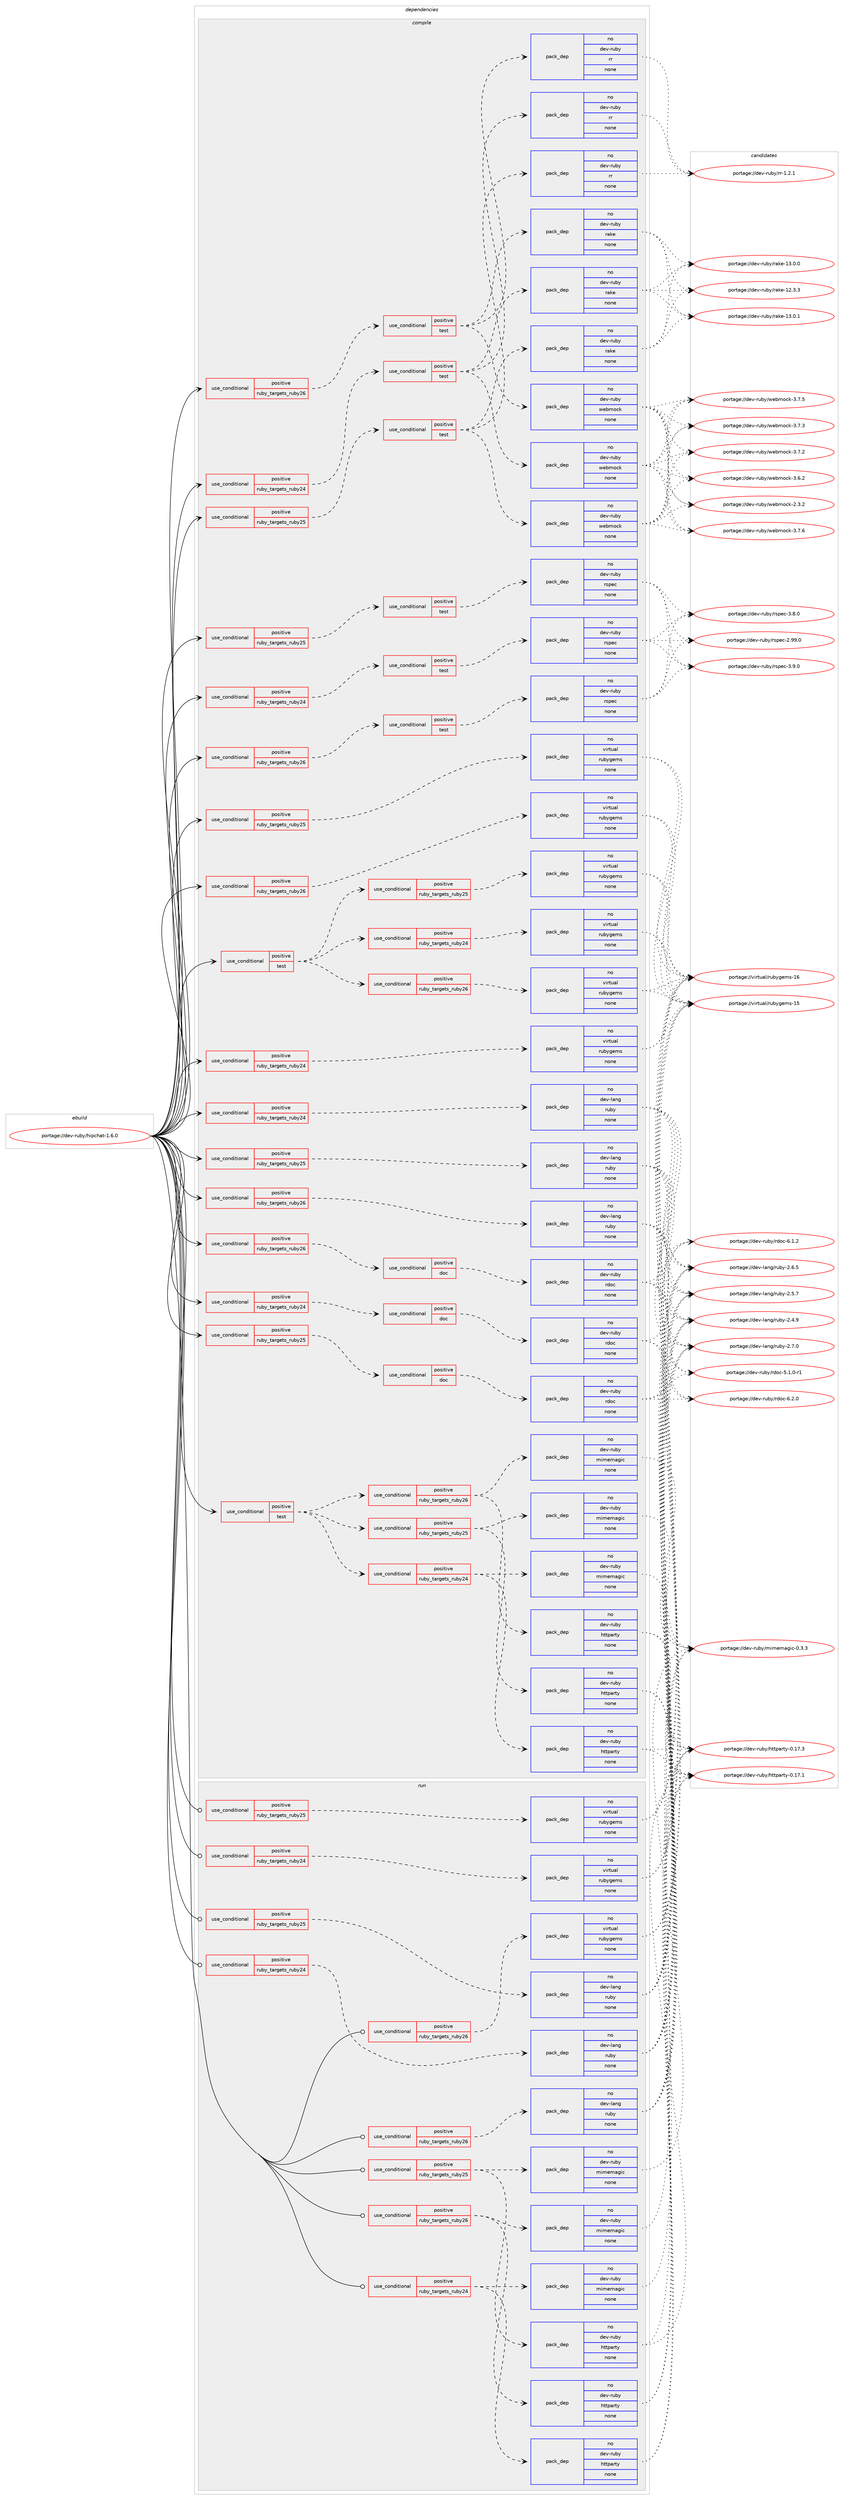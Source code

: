 digraph prolog {

# *************
# Graph options
# *************

newrank=true;
concentrate=true;
compound=true;
graph [rankdir=LR,fontname=Helvetica,fontsize=10,ranksep=1.5];#, ranksep=2.5, nodesep=0.2];
edge  [arrowhead=vee];
node  [fontname=Helvetica,fontsize=10];

# **********
# The ebuild
# **********

subgraph cluster_leftcol {
color=gray;
rank=same;
label=<<i>ebuild</i>>;
id [label="portage://dev-ruby/hipchat-1.6.0", color=red, width=4, href="../dev-ruby/hipchat-1.6.0.svg"];
}

# ****************
# The dependencies
# ****************

subgraph cluster_midcol {
color=gray;
label=<<i>dependencies</i>>;
subgraph cluster_compile {
fillcolor="#eeeeee";
style=filled;
label=<<i>compile</i>>;
subgraph cond85677 {
dependency352869 [label=<<TABLE BORDER="0" CELLBORDER="1" CELLSPACING="0" CELLPADDING="4"><TR><TD ROWSPAN="3" CELLPADDING="10">use_conditional</TD></TR><TR><TD>positive</TD></TR><TR><TD>ruby_targets_ruby24</TD></TR></TABLE>>, shape=none, color=red];
subgraph cond85678 {
dependency352870 [label=<<TABLE BORDER="0" CELLBORDER="1" CELLSPACING="0" CELLPADDING="4"><TR><TD ROWSPAN="3" CELLPADDING="10">use_conditional</TD></TR><TR><TD>positive</TD></TR><TR><TD>doc</TD></TR></TABLE>>, shape=none, color=red];
subgraph pack262379 {
dependency352871 [label=<<TABLE BORDER="0" CELLBORDER="1" CELLSPACING="0" CELLPADDING="4" WIDTH="220"><TR><TD ROWSPAN="6" CELLPADDING="30">pack_dep</TD></TR><TR><TD WIDTH="110">no</TD></TR><TR><TD>dev-ruby</TD></TR><TR><TD>rdoc</TD></TR><TR><TD>none</TD></TR><TR><TD></TD></TR></TABLE>>, shape=none, color=blue];
}
dependency352870:e -> dependency352871:w [weight=20,style="dashed",arrowhead="vee"];
}
dependency352869:e -> dependency352870:w [weight=20,style="dashed",arrowhead="vee"];
}
id:e -> dependency352869:w [weight=20,style="solid",arrowhead="vee"];
subgraph cond85679 {
dependency352872 [label=<<TABLE BORDER="0" CELLBORDER="1" CELLSPACING="0" CELLPADDING="4"><TR><TD ROWSPAN="3" CELLPADDING="10">use_conditional</TD></TR><TR><TD>positive</TD></TR><TR><TD>ruby_targets_ruby24</TD></TR></TABLE>>, shape=none, color=red];
subgraph cond85680 {
dependency352873 [label=<<TABLE BORDER="0" CELLBORDER="1" CELLSPACING="0" CELLPADDING="4"><TR><TD ROWSPAN="3" CELLPADDING="10">use_conditional</TD></TR><TR><TD>positive</TD></TR><TR><TD>test</TD></TR></TABLE>>, shape=none, color=red];
subgraph pack262380 {
dependency352874 [label=<<TABLE BORDER="0" CELLBORDER="1" CELLSPACING="0" CELLPADDING="4" WIDTH="220"><TR><TD ROWSPAN="6" CELLPADDING="30">pack_dep</TD></TR><TR><TD WIDTH="110">no</TD></TR><TR><TD>dev-ruby</TD></TR><TR><TD>rr</TD></TR><TR><TD>none</TD></TR><TR><TD></TD></TR></TABLE>>, shape=none, color=blue];
}
dependency352873:e -> dependency352874:w [weight=20,style="dashed",arrowhead="vee"];
subgraph pack262381 {
dependency352875 [label=<<TABLE BORDER="0" CELLBORDER="1" CELLSPACING="0" CELLPADDING="4" WIDTH="220"><TR><TD ROWSPAN="6" CELLPADDING="30">pack_dep</TD></TR><TR><TD WIDTH="110">no</TD></TR><TR><TD>dev-ruby</TD></TR><TR><TD>rake</TD></TR><TR><TD>none</TD></TR><TR><TD></TD></TR></TABLE>>, shape=none, color=blue];
}
dependency352873:e -> dependency352875:w [weight=20,style="dashed",arrowhead="vee"];
subgraph pack262382 {
dependency352876 [label=<<TABLE BORDER="0" CELLBORDER="1" CELLSPACING="0" CELLPADDING="4" WIDTH="220"><TR><TD ROWSPAN="6" CELLPADDING="30">pack_dep</TD></TR><TR><TD WIDTH="110">no</TD></TR><TR><TD>dev-ruby</TD></TR><TR><TD>webmock</TD></TR><TR><TD>none</TD></TR><TR><TD></TD></TR></TABLE>>, shape=none, color=blue];
}
dependency352873:e -> dependency352876:w [weight=20,style="dashed",arrowhead="vee"];
}
dependency352872:e -> dependency352873:w [weight=20,style="dashed",arrowhead="vee"];
}
id:e -> dependency352872:w [weight=20,style="solid",arrowhead="vee"];
subgraph cond85681 {
dependency352877 [label=<<TABLE BORDER="0" CELLBORDER="1" CELLSPACING="0" CELLPADDING="4"><TR><TD ROWSPAN="3" CELLPADDING="10">use_conditional</TD></TR><TR><TD>positive</TD></TR><TR><TD>ruby_targets_ruby24</TD></TR></TABLE>>, shape=none, color=red];
subgraph cond85682 {
dependency352878 [label=<<TABLE BORDER="0" CELLBORDER="1" CELLSPACING="0" CELLPADDING="4"><TR><TD ROWSPAN="3" CELLPADDING="10">use_conditional</TD></TR><TR><TD>positive</TD></TR><TR><TD>test</TD></TR></TABLE>>, shape=none, color=red];
subgraph pack262383 {
dependency352879 [label=<<TABLE BORDER="0" CELLBORDER="1" CELLSPACING="0" CELLPADDING="4" WIDTH="220"><TR><TD ROWSPAN="6" CELLPADDING="30">pack_dep</TD></TR><TR><TD WIDTH="110">no</TD></TR><TR><TD>dev-ruby</TD></TR><TR><TD>rspec</TD></TR><TR><TD>none</TD></TR><TR><TD></TD></TR></TABLE>>, shape=none, color=blue];
}
dependency352878:e -> dependency352879:w [weight=20,style="dashed",arrowhead="vee"];
}
dependency352877:e -> dependency352878:w [weight=20,style="dashed",arrowhead="vee"];
}
id:e -> dependency352877:w [weight=20,style="solid",arrowhead="vee"];
subgraph cond85683 {
dependency352880 [label=<<TABLE BORDER="0" CELLBORDER="1" CELLSPACING="0" CELLPADDING="4"><TR><TD ROWSPAN="3" CELLPADDING="10">use_conditional</TD></TR><TR><TD>positive</TD></TR><TR><TD>ruby_targets_ruby24</TD></TR></TABLE>>, shape=none, color=red];
subgraph pack262384 {
dependency352881 [label=<<TABLE BORDER="0" CELLBORDER="1" CELLSPACING="0" CELLPADDING="4" WIDTH="220"><TR><TD ROWSPAN="6" CELLPADDING="30">pack_dep</TD></TR><TR><TD WIDTH="110">no</TD></TR><TR><TD>dev-lang</TD></TR><TR><TD>ruby</TD></TR><TR><TD>none</TD></TR><TR><TD></TD></TR></TABLE>>, shape=none, color=blue];
}
dependency352880:e -> dependency352881:w [weight=20,style="dashed",arrowhead="vee"];
}
id:e -> dependency352880:w [weight=20,style="solid",arrowhead="vee"];
subgraph cond85684 {
dependency352882 [label=<<TABLE BORDER="0" CELLBORDER="1" CELLSPACING="0" CELLPADDING="4"><TR><TD ROWSPAN="3" CELLPADDING="10">use_conditional</TD></TR><TR><TD>positive</TD></TR><TR><TD>ruby_targets_ruby24</TD></TR></TABLE>>, shape=none, color=red];
subgraph pack262385 {
dependency352883 [label=<<TABLE BORDER="0" CELLBORDER="1" CELLSPACING="0" CELLPADDING="4" WIDTH="220"><TR><TD ROWSPAN="6" CELLPADDING="30">pack_dep</TD></TR><TR><TD WIDTH="110">no</TD></TR><TR><TD>virtual</TD></TR><TR><TD>rubygems</TD></TR><TR><TD>none</TD></TR><TR><TD></TD></TR></TABLE>>, shape=none, color=blue];
}
dependency352882:e -> dependency352883:w [weight=20,style="dashed",arrowhead="vee"];
}
id:e -> dependency352882:w [weight=20,style="solid",arrowhead="vee"];
subgraph cond85685 {
dependency352884 [label=<<TABLE BORDER="0" CELLBORDER="1" CELLSPACING="0" CELLPADDING="4"><TR><TD ROWSPAN="3" CELLPADDING="10">use_conditional</TD></TR><TR><TD>positive</TD></TR><TR><TD>ruby_targets_ruby25</TD></TR></TABLE>>, shape=none, color=red];
subgraph cond85686 {
dependency352885 [label=<<TABLE BORDER="0" CELLBORDER="1" CELLSPACING="0" CELLPADDING="4"><TR><TD ROWSPAN="3" CELLPADDING="10">use_conditional</TD></TR><TR><TD>positive</TD></TR><TR><TD>doc</TD></TR></TABLE>>, shape=none, color=red];
subgraph pack262386 {
dependency352886 [label=<<TABLE BORDER="0" CELLBORDER="1" CELLSPACING="0" CELLPADDING="4" WIDTH="220"><TR><TD ROWSPAN="6" CELLPADDING="30">pack_dep</TD></TR><TR><TD WIDTH="110">no</TD></TR><TR><TD>dev-ruby</TD></TR><TR><TD>rdoc</TD></TR><TR><TD>none</TD></TR><TR><TD></TD></TR></TABLE>>, shape=none, color=blue];
}
dependency352885:e -> dependency352886:w [weight=20,style="dashed",arrowhead="vee"];
}
dependency352884:e -> dependency352885:w [weight=20,style="dashed",arrowhead="vee"];
}
id:e -> dependency352884:w [weight=20,style="solid",arrowhead="vee"];
subgraph cond85687 {
dependency352887 [label=<<TABLE BORDER="0" CELLBORDER="1" CELLSPACING="0" CELLPADDING="4"><TR><TD ROWSPAN="3" CELLPADDING="10">use_conditional</TD></TR><TR><TD>positive</TD></TR><TR><TD>ruby_targets_ruby25</TD></TR></TABLE>>, shape=none, color=red];
subgraph cond85688 {
dependency352888 [label=<<TABLE BORDER="0" CELLBORDER="1" CELLSPACING="0" CELLPADDING="4"><TR><TD ROWSPAN="3" CELLPADDING="10">use_conditional</TD></TR><TR><TD>positive</TD></TR><TR><TD>test</TD></TR></TABLE>>, shape=none, color=red];
subgraph pack262387 {
dependency352889 [label=<<TABLE BORDER="0" CELLBORDER="1" CELLSPACING="0" CELLPADDING="4" WIDTH="220"><TR><TD ROWSPAN="6" CELLPADDING="30">pack_dep</TD></TR><TR><TD WIDTH="110">no</TD></TR><TR><TD>dev-ruby</TD></TR><TR><TD>rr</TD></TR><TR><TD>none</TD></TR><TR><TD></TD></TR></TABLE>>, shape=none, color=blue];
}
dependency352888:e -> dependency352889:w [weight=20,style="dashed",arrowhead="vee"];
subgraph pack262388 {
dependency352890 [label=<<TABLE BORDER="0" CELLBORDER="1" CELLSPACING="0" CELLPADDING="4" WIDTH="220"><TR><TD ROWSPAN="6" CELLPADDING="30">pack_dep</TD></TR><TR><TD WIDTH="110">no</TD></TR><TR><TD>dev-ruby</TD></TR><TR><TD>rake</TD></TR><TR><TD>none</TD></TR><TR><TD></TD></TR></TABLE>>, shape=none, color=blue];
}
dependency352888:e -> dependency352890:w [weight=20,style="dashed",arrowhead="vee"];
subgraph pack262389 {
dependency352891 [label=<<TABLE BORDER="0" CELLBORDER="1" CELLSPACING="0" CELLPADDING="4" WIDTH="220"><TR><TD ROWSPAN="6" CELLPADDING="30">pack_dep</TD></TR><TR><TD WIDTH="110">no</TD></TR><TR><TD>dev-ruby</TD></TR><TR><TD>webmock</TD></TR><TR><TD>none</TD></TR><TR><TD></TD></TR></TABLE>>, shape=none, color=blue];
}
dependency352888:e -> dependency352891:w [weight=20,style="dashed",arrowhead="vee"];
}
dependency352887:e -> dependency352888:w [weight=20,style="dashed",arrowhead="vee"];
}
id:e -> dependency352887:w [weight=20,style="solid",arrowhead="vee"];
subgraph cond85689 {
dependency352892 [label=<<TABLE BORDER="0" CELLBORDER="1" CELLSPACING="0" CELLPADDING="4"><TR><TD ROWSPAN="3" CELLPADDING="10">use_conditional</TD></TR><TR><TD>positive</TD></TR><TR><TD>ruby_targets_ruby25</TD></TR></TABLE>>, shape=none, color=red];
subgraph cond85690 {
dependency352893 [label=<<TABLE BORDER="0" CELLBORDER="1" CELLSPACING="0" CELLPADDING="4"><TR><TD ROWSPAN="3" CELLPADDING="10">use_conditional</TD></TR><TR><TD>positive</TD></TR><TR><TD>test</TD></TR></TABLE>>, shape=none, color=red];
subgraph pack262390 {
dependency352894 [label=<<TABLE BORDER="0" CELLBORDER="1" CELLSPACING="0" CELLPADDING="4" WIDTH="220"><TR><TD ROWSPAN="6" CELLPADDING="30">pack_dep</TD></TR><TR><TD WIDTH="110">no</TD></TR><TR><TD>dev-ruby</TD></TR><TR><TD>rspec</TD></TR><TR><TD>none</TD></TR><TR><TD></TD></TR></TABLE>>, shape=none, color=blue];
}
dependency352893:e -> dependency352894:w [weight=20,style="dashed",arrowhead="vee"];
}
dependency352892:e -> dependency352893:w [weight=20,style="dashed",arrowhead="vee"];
}
id:e -> dependency352892:w [weight=20,style="solid",arrowhead="vee"];
subgraph cond85691 {
dependency352895 [label=<<TABLE BORDER="0" CELLBORDER="1" CELLSPACING="0" CELLPADDING="4"><TR><TD ROWSPAN="3" CELLPADDING="10">use_conditional</TD></TR><TR><TD>positive</TD></TR><TR><TD>ruby_targets_ruby25</TD></TR></TABLE>>, shape=none, color=red];
subgraph pack262391 {
dependency352896 [label=<<TABLE BORDER="0" CELLBORDER="1" CELLSPACING="0" CELLPADDING="4" WIDTH="220"><TR><TD ROWSPAN="6" CELLPADDING="30">pack_dep</TD></TR><TR><TD WIDTH="110">no</TD></TR><TR><TD>dev-lang</TD></TR><TR><TD>ruby</TD></TR><TR><TD>none</TD></TR><TR><TD></TD></TR></TABLE>>, shape=none, color=blue];
}
dependency352895:e -> dependency352896:w [weight=20,style="dashed",arrowhead="vee"];
}
id:e -> dependency352895:w [weight=20,style="solid",arrowhead="vee"];
subgraph cond85692 {
dependency352897 [label=<<TABLE BORDER="0" CELLBORDER="1" CELLSPACING="0" CELLPADDING="4"><TR><TD ROWSPAN="3" CELLPADDING="10">use_conditional</TD></TR><TR><TD>positive</TD></TR><TR><TD>ruby_targets_ruby25</TD></TR></TABLE>>, shape=none, color=red];
subgraph pack262392 {
dependency352898 [label=<<TABLE BORDER="0" CELLBORDER="1" CELLSPACING="0" CELLPADDING="4" WIDTH="220"><TR><TD ROWSPAN="6" CELLPADDING="30">pack_dep</TD></TR><TR><TD WIDTH="110">no</TD></TR><TR><TD>virtual</TD></TR><TR><TD>rubygems</TD></TR><TR><TD>none</TD></TR><TR><TD></TD></TR></TABLE>>, shape=none, color=blue];
}
dependency352897:e -> dependency352898:w [weight=20,style="dashed",arrowhead="vee"];
}
id:e -> dependency352897:w [weight=20,style="solid",arrowhead="vee"];
subgraph cond85693 {
dependency352899 [label=<<TABLE BORDER="0" CELLBORDER="1" CELLSPACING="0" CELLPADDING="4"><TR><TD ROWSPAN="3" CELLPADDING="10">use_conditional</TD></TR><TR><TD>positive</TD></TR><TR><TD>ruby_targets_ruby26</TD></TR></TABLE>>, shape=none, color=red];
subgraph cond85694 {
dependency352900 [label=<<TABLE BORDER="0" CELLBORDER="1" CELLSPACING="0" CELLPADDING="4"><TR><TD ROWSPAN="3" CELLPADDING="10">use_conditional</TD></TR><TR><TD>positive</TD></TR><TR><TD>doc</TD></TR></TABLE>>, shape=none, color=red];
subgraph pack262393 {
dependency352901 [label=<<TABLE BORDER="0" CELLBORDER="1" CELLSPACING="0" CELLPADDING="4" WIDTH="220"><TR><TD ROWSPAN="6" CELLPADDING="30">pack_dep</TD></TR><TR><TD WIDTH="110">no</TD></TR><TR><TD>dev-ruby</TD></TR><TR><TD>rdoc</TD></TR><TR><TD>none</TD></TR><TR><TD></TD></TR></TABLE>>, shape=none, color=blue];
}
dependency352900:e -> dependency352901:w [weight=20,style="dashed",arrowhead="vee"];
}
dependency352899:e -> dependency352900:w [weight=20,style="dashed",arrowhead="vee"];
}
id:e -> dependency352899:w [weight=20,style="solid",arrowhead="vee"];
subgraph cond85695 {
dependency352902 [label=<<TABLE BORDER="0" CELLBORDER="1" CELLSPACING="0" CELLPADDING="4"><TR><TD ROWSPAN="3" CELLPADDING="10">use_conditional</TD></TR><TR><TD>positive</TD></TR><TR><TD>ruby_targets_ruby26</TD></TR></TABLE>>, shape=none, color=red];
subgraph cond85696 {
dependency352903 [label=<<TABLE BORDER="0" CELLBORDER="1" CELLSPACING="0" CELLPADDING="4"><TR><TD ROWSPAN="3" CELLPADDING="10">use_conditional</TD></TR><TR><TD>positive</TD></TR><TR><TD>test</TD></TR></TABLE>>, shape=none, color=red];
subgraph pack262394 {
dependency352904 [label=<<TABLE BORDER="0" CELLBORDER="1" CELLSPACING="0" CELLPADDING="4" WIDTH="220"><TR><TD ROWSPAN="6" CELLPADDING="30">pack_dep</TD></TR><TR><TD WIDTH="110">no</TD></TR><TR><TD>dev-ruby</TD></TR><TR><TD>rr</TD></TR><TR><TD>none</TD></TR><TR><TD></TD></TR></TABLE>>, shape=none, color=blue];
}
dependency352903:e -> dependency352904:w [weight=20,style="dashed",arrowhead="vee"];
subgraph pack262395 {
dependency352905 [label=<<TABLE BORDER="0" CELLBORDER="1" CELLSPACING="0" CELLPADDING="4" WIDTH="220"><TR><TD ROWSPAN="6" CELLPADDING="30">pack_dep</TD></TR><TR><TD WIDTH="110">no</TD></TR><TR><TD>dev-ruby</TD></TR><TR><TD>rake</TD></TR><TR><TD>none</TD></TR><TR><TD></TD></TR></TABLE>>, shape=none, color=blue];
}
dependency352903:e -> dependency352905:w [weight=20,style="dashed",arrowhead="vee"];
subgraph pack262396 {
dependency352906 [label=<<TABLE BORDER="0" CELLBORDER="1" CELLSPACING="0" CELLPADDING="4" WIDTH="220"><TR><TD ROWSPAN="6" CELLPADDING="30">pack_dep</TD></TR><TR><TD WIDTH="110">no</TD></TR><TR><TD>dev-ruby</TD></TR><TR><TD>webmock</TD></TR><TR><TD>none</TD></TR><TR><TD></TD></TR></TABLE>>, shape=none, color=blue];
}
dependency352903:e -> dependency352906:w [weight=20,style="dashed",arrowhead="vee"];
}
dependency352902:e -> dependency352903:w [weight=20,style="dashed",arrowhead="vee"];
}
id:e -> dependency352902:w [weight=20,style="solid",arrowhead="vee"];
subgraph cond85697 {
dependency352907 [label=<<TABLE BORDER="0" CELLBORDER="1" CELLSPACING="0" CELLPADDING="4"><TR><TD ROWSPAN="3" CELLPADDING="10">use_conditional</TD></TR><TR><TD>positive</TD></TR><TR><TD>ruby_targets_ruby26</TD></TR></TABLE>>, shape=none, color=red];
subgraph cond85698 {
dependency352908 [label=<<TABLE BORDER="0" CELLBORDER="1" CELLSPACING="0" CELLPADDING="4"><TR><TD ROWSPAN="3" CELLPADDING="10">use_conditional</TD></TR><TR><TD>positive</TD></TR><TR><TD>test</TD></TR></TABLE>>, shape=none, color=red];
subgraph pack262397 {
dependency352909 [label=<<TABLE BORDER="0" CELLBORDER="1" CELLSPACING="0" CELLPADDING="4" WIDTH="220"><TR><TD ROWSPAN="6" CELLPADDING="30">pack_dep</TD></TR><TR><TD WIDTH="110">no</TD></TR><TR><TD>dev-ruby</TD></TR><TR><TD>rspec</TD></TR><TR><TD>none</TD></TR><TR><TD></TD></TR></TABLE>>, shape=none, color=blue];
}
dependency352908:e -> dependency352909:w [weight=20,style="dashed",arrowhead="vee"];
}
dependency352907:e -> dependency352908:w [weight=20,style="dashed",arrowhead="vee"];
}
id:e -> dependency352907:w [weight=20,style="solid",arrowhead="vee"];
subgraph cond85699 {
dependency352910 [label=<<TABLE BORDER="0" CELLBORDER="1" CELLSPACING="0" CELLPADDING="4"><TR><TD ROWSPAN="3" CELLPADDING="10">use_conditional</TD></TR><TR><TD>positive</TD></TR><TR><TD>ruby_targets_ruby26</TD></TR></TABLE>>, shape=none, color=red];
subgraph pack262398 {
dependency352911 [label=<<TABLE BORDER="0" CELLBORDER="1" CELLSPACING="0" CELLPADDING="4" WIDTH="220"><TR><TD ROWSPAN="6" CELLPADDING="30">pack_dep</TD></TR><TR><TD WIDTH="110">no</TD></TR><TR><TD>dev-lang</TD></TR><TR><TD>ruby</TD></TR><TR><TD>none</TD></TR><TR><TD></TD></TR></TABLE>>, shape=none, color=blue];
}
dependency352910:e -> dependency352911:w [weight=20,style="dashed",arrowhead="vee"];
}
id:e -> dependency352910:w [weight=20,style="solid",arrowhead="vee"];
subgraph cond85700 {
dependency352912 [label=<<TABLE BORDER="0" CELLBORDER="1" CELLSPACING="0" CELLPADDING="4"><TR><TD ROWSPAN="3" CELLPADDING="10">use_conditional</TD></TR><TR><TD>positive</TD></TR><TR><TD>ruby_targets_ruby26</TD></TR></TABLE>>, shape=none, color=red];
subgraph pack262399 {
dependency352913 [label=<<TABLE BORDER="0" CELLBORDER="1" CELLSPACING="0" CELLPADDING="4" WIDTH="220"><TR><TD ROWSPAN="6" CELLPADDING="30">pack_dep</TD></TR><TR><TD WIDTH="110">no</TD></TR><TR><TD>virtual</TD></TR><TR><TD>rubygems</TD></TR><TR><TD>none</TD></TR><TR><TD></TD></TR></TABLE>>, shape=none, color=blue];
}
dependency352912:e -> dependency352913:w [weight=20,style="dashed",arrowhead="vee"];
}
id:e -> dependency352912:w [weight=20,style="solid",arrowhead="vee"];
subgraph cond85701 {
dependency352914 [label=<<TABLE BORDER="0" CELLBORDER="1" CELLSPACING="0" CELLPADDING="4"><TR><TD ROWSPAN="3" CELLPADDING="10">use_conditional</TD></TR><TR><TD>positive</TD></TR><TR><TD>test</TD></TR></TABLE>>, shape=none, color=red];
subgraph cond85702 {
dependency352915 [label=<<TABLE BORDER="0" CELLBORDER="1" CELLSPACING="0" CELLPADDING="4"><TR><TD ROWSPAN="3" CELLPADDING="10">use_conditional</TD></TR><TR><TD>positive</TD></TR><TR><TD>ruby_targets_ruby24</TD></TR></TABLE>>, shape=none, color=red];
subgraph pack262400 {
dependency352916 [label=<<TABLE BORDER="0" CELLBORDER="1" CELLSPACING="0" CELLPADDING="4" WIDTH="220"><TR><TD ROWSPAN="6" CELLPADDING="30">pack_dep</TD></TR><TR><TD WIDTH="110">no</TD></TR><TR><TD>dev-ruby</TD></TR><TR><TD>httparty</TD></TR><TR><TD>none</TD></TR><TR><TD></TD></TR></TABLE>>, shape=none, color=blue];
}
dependency352915:e -> dependency352916:w [weight=20,style="dashed",arrowhead="vee"];
subgraph pack262401 {
dependency352917 [label=<<TABLE BORDER="0" CELLBORDER="1" CELLSPACING="0" CELLPADDING="4" WIDTH="220"><TR><TD ROWSPAN="6" CELLPADDING="30">pack_dep</TD></TR><TR><TD WIDTH="110">no</TD></TR><TR><TD>dev-ruby</TD></TR><TR><TD>mimemagic</TD></TR><TR><TD>none</TD></TR><TR><TD></TD></TR></TABLE>>, shape=none, color=blue];
}
dependency352915:e -> dependency352917:w [weight=20,style="dashed",arrowhead="vee"];
}
dependency352914:e -> dependency352915:w [weight=20,style="dashed",arrowhead="vee"];
subgraph cond85703 {
dependency352918 [label=<<TABLE BORDER="0" CELLBORDER="1" CELLSPACING="0" CELLPADDING="4"><TR><TD ROWSPAN="3" CELLPADDING="10">use_conditional</TD></TR><TR><TD>positive</TD></TR><TR><TD>ruby_targets_ruby25</TD></TR></TABLE>>, shape=none, color=red];
subgraph pack262402 {
dependency352919 [label=<<TABLE BORDER="0" CELLBORDER="1" CELLSPACING="0" CELLPADDING="4" WIDTH="220"><TR><TD ROWSPAN="6" CELLPADDING="30">pack_dep</TD></TR><TR><TD WIDTH="110">no</TD></TR><TR><TD>dev-ruby</TD></TR><TR><TD>httparty</TD></TR><TR><TD>none</TD></TR><TR><TD></TD></TR></TABLE>>, shape=none, color=blue];
}
dependency352918:e -> dependency352919:w [weight=20,style="dashed",arrowhead="vee"];
subgraph pack262403 {
dependency352920 [label=<<TABLE BORDER="0" CELLBORDER="1" CELLSPACING="0" CELLPADDING="4" WIDTH="220"><TR><TD ROWSPAN="6" CELLPADDING="30">pack_dep</TD></TR><TR><TD WIDTH="110">no</TD></TR><TR><TD>dev-ruby</TD></TR><TR><TD>mimemagic</TD></TR><TR><TD>none</TD></TR><TR><TD></TD></TR></TABLE>>, shape=none, color=blue];
}
dependency352918:e -> dependency352920:w [weight=20,style="dashed",arrowhead="vee"];
}
dependency352914:e -> dependency352918:w [weight=20,style="dashed",arrowhead="vee"];
subgraph cond85704 {
dependency352921 [label=<<TABLE BORDER="0" CELLBORDER="1" CELLSPACING="0" CELLPADDING="4"><TR><TD ROWSPAN="3" CELLPADDING="10">use_conditional</TD></TR><TR><TD>positive</TD></TR><TR><TD>ruby_targets_ruby26</TD></TR></TABLE>>, shape=none, color=red];
subgraph pack262404 {
dependency352922 [label=<<TABLE BORDER="0" CELLBORDER="1" CELLSPACING="0" CELLPADDING="4" WIDTH="220"><TR><TD ROWSPAN="6" CELLPADDING="30">pack_dep</TD></TR><TR><TD WIDTH="110">no</TD></TR><TR><TD>dev-ruby</TD></TR><TR><TD>httparty</TD></TR><TR><TD>none</TD></TR><TR><TD></TD></TR></TABLE>>, shape=none, color=blue];
}
dependency352921:e -> dependency352922:w [weight=20,style="dashed",arrowhead="vee"];
subgraph pack262405 {
dependency352923 [label=<<TABLE BORDER="0" CELLBORDER="1" CELLSPACING="0" CELLPADDING="4" WIDTH="220"><TR><TD ROWSPAN="6" CELLPADDING="30">pack_dep</TD></TR><TR><TD WIDTH="110">no</TD></TR><TR><TD>dev-ruby</TD></TR><TR><TD>mimemagic</TD></TR><TR><TD>none</TD></TR><TR><TD></TD></TR></TABLE>>, shape=none, color=blue];
}
dependency352921:e -> dependency352923:w [weight=20,style="dashed",arrowhead="vee"];
}
dependency352914:e -> dependency352921:w [weight=20,style="dashed",arrowhead="vee"];
}
id:e -> dependency352914:w [weight=20,style="solid",arrowhead="vee"];
subgraph cond85705 {
dependency352924 [label=<<TABLE BORDER="0" CELLBORDER="1" CELLSPACING="0" CELLPADDING="4"><TR><TD ROWSPAN="3" CELLPADDING="10">use_conditional</TD></TR><TR><TD>positive</TD></TR><TR><TD>test</TD></TR></TABLE>>, shape=none, color=red];
subgraph cond85706 {
dependency352925 [label=<<TABLE BORDER="0" CELLBORDER="1" CELLSPACING="0" CELLPADDING="4"><TR><TD ROWSPAN="3" CELLPADDING="10">use_conditional</TD></TR><TR><TD>positive</TD></TR><TR><TD>ruby_targets_ruby24</TD></TR></TABLE>>, shape=none, color=red];
subgraph pack262406 {
dependency352926 [label=<<TABLE BORDER="0" CELLBORDER="1" CELLSPACING="0" CELLPADDING="4" WIDTH="220"><TR><TD ROWSPAN="6" CELLPADDING="30">pack_dep</TD></TR><TR><TD WIDTH="110">no</TD></TR><TR><TD>virtual</TD></TR><TR><TD>rubygems</TD></TR><TR><TD>none</TD></TR><TR><TD></TD></TR></TABLE>>, shape=none, color=blue];
}
dependency352925:e -> dependency352926:w [weight=20,style="dashed",arrowhead="vee"];
}
dependency352924:e -> dependency352925:w [weight=20,style="dashed",arrowhead="vee"];
subgraph cond85707 {
dependency352927 [label=<<TABLE BORDER="0" CELLBORDER="1" CELLSPACING="0" CELLPADDING="4"><TR><TD ROWSPAN="3" CELLPADDING="10">use_conditional</TD></TR><TR><TD>positive</TD></TR><TR><TD>ruby_targets_ruby25</TD></TR></TABLE>>, shape=none, color=red];
subgraph pack262407 {
dependency352928 [label=<<TABLE BORDER="0" CELLBORDER="1" CELLSPACING="0" CELLPADDING="4" WIDTH="220"><TR><TD ROWSPAN="6" CELLPADDING="30">pack_dep</TD></TR><TR><TD WIDTH="110">no</TD></TR><TR><TD>virtual</TD></TR><TR><TD>rubygems</TD></TR><TR><TD>none</TD></TR><TR><TD></TD></TR></TABLE>>, shape=none, color=blue];
}
dependency352927:e -> dependency352928:w [weight=20,style="dashed",arrowhead="vee"];
}
dependency352924:e -> dependency352927:w [weight=20,style="dashed",arrowhead="vee"];
subgraph cond85708 {
dependency352929 [label=<<TABLE BORDER="0" CELLBORDER="1" CELLSPACING="0" CELLPADDING="4"><TR><TD ROWSPAN="3" CELLPADDING="10">use_conditional</TD></TR><TR><TD>positive</TD></TR><TR><TD>ruby_targets_ruby26</TD></TR></TABLE>>, shape=none, color=red];
subgraph pack262408 {
dependency352930 [label=<<TABLE BORDER="0" CELLBORDER="1" CELLSPACING="0" CELLPADDING="4" WIDTH="220"><TR><TD ROWSPAN="6" CELLPADDING="30">pack_dep</TD></TR><TR><TD WIDTH="110">no</TD></TR><TR><TD>virtual</TD></TR><TR><TD>rubygems</TD></TR><TR><TD>none</TD></TR><TR><TD></TD></TR></TABLE>>, shape=none, color=blue];
}
dependency352929:e -> dependency352930:w [weight=20,style="dashed",arrowhead="vee"];
}
dependency352924:e -> dependency352929:w [weight=20,style="dashed",arrowhead="vee"];
}
id:e -> dependency352924:w [weight=20,style="solid",arrowhead="vee"];
}
subgraph cluster_compileandrun {
fillcolor="#eeeeee";
style=filled;
label=<<i>compile and run</i>>;
}
subgraph cluster_run {
fillcolor="#eeeeee";
style=filled;
label=<<i>run</i>>;
subgraph cond85709 {
dependency352931 [label=<<TABLE BORDER="0" CELLBORDER="1" CELLSPACING="0" CELLPADDING="4"><TR><TD ROWSPAN="3" CELLPADDING="10">use_conditional</TD></TR><TR><TD>positive</TD></TR><TR><TD>ruby_targets_ruby24</TD></TR></TABLE>>, shape=none, color=red];
subgraph pack262409 {
dependency352932 [label=<<TABLE BORDER="0" CELLBORDER="1" CELLSPACING="0" CELLPADDING="4" WIDTH="220"><TR><TD ROWSPAN="6" CELLPADDING="30">pack_dep</TD></TR><TR><TD WIDTH="110">no</TD></TR><TR><TD>dev-lang</TD></TR><TR><TD>ruby</TD></TR><TR><TD>none</TD></TR><TR><TD></TD></TR></TABLE>>, shape=none, color=blue];
}
dependency352931:e -> dependency352932:w [weight=20,style="dashed",arrowhead="vee"];
}
id:e -> dependency352931:w [weight=20,style="solid",arrowhead="odot"];
subgraph cond85710 {
dependency352933 [label=<<TABLE BORDER="0" CELLBORDER="1" CELLSPACING="0" CELLPADDING="4"><TR><TD ROWSPAN="3" CELLPADDING="10">use_conditional</TD></TR><TR><TD>positive</TD></TR><TR><TD>ruby_targets_ruby24</TD></TR></TABLE>>, shape=none, color=red];
subgraph pack262410 {
dependency352934 [label=<<TABLE BORDER="0" CELLBORDER="1" CELLSPACING="0" CELLPADDING="4" WIDTH="220"><TR><TD ROWSPAN="6" CELLPADDING="30">pack_dep</TD></TR><TR><TD WIDTH="110">no</TD></TR><TR><TD>dev-ruby</TD></TR><TR><TD>httparty</TD></TR><TR><TD>none</TD></TR><TR><TD></TD></TR></TABLE>>, shape=none, color=blue];
}
dependency352933:e -> dependency352934:w [weight=20,style="dashed",arrowhead="vee"];
subgraph pack262411 {
dependency352935 [label=<<TABLE BORDER="0" CELLBORDER="1" CELLSPACING="0" CELLPADDING="4" WIDTH="220"><TR><TD ROWSPAN="6" CELLPADDING="30">pack_dep</TD></TR><TR><TD WIDTH="110">no</TD></TR><TR><TD>dev-ruby</TD></TR><TR><TD>mimemagic</TD></TR><TR><TD>none</TD></TR><TR><TD></TD></TR></TABLE>>, shape=none, color=blue];
}
dependency352933:e -> dependency352935:w [weight=20,style="dashed",arrowhead="vee"];
}
id:e -> dependency352933:w [weight=20,style="solid",arrowhead="odot"];
subgraph cond85711 {
dependency352936 [label=<<TABLE BORDER="0" CELLBORDER="1" CELLSPACING="0" CELLPADDING="4"><TR><TD ROWSPAN="3" CELLPADDING="10">use_conditional</TD></TR><TR><TD>positive</TD></TR><TR><TD>ruby_targets_ruby24</TD></TR></TABLE>>, shape=none, color=red];
subgraph pack262412 {
dependency352937 [label=<<TABLE BORDER="0" CELLBORDER="1" CELLSPACING="0" CELLPADDING="4" WIDTH="220"><TR><TD ROWSPAN="6" CELLPADDING="30">pack_dep</TD></TR><TR><TD WIDTH="110">no</TD></TR><TR><TD>virtual</TD></TR><TR><TD>rubygems</TD></TR><TR><TD>none</TD></TR><TR><TD></TD></TR></TABLE>>, shape=none, color=blue];
}
dependency352936:e -> dependency352937:w [weight=20,style="dashed",arrowhead="vee"];
}
id:e -> dependency352936:w [weight=20,style="solid",arrowhead="odot"];
subgraph cond85712 {
dependency352938 [label=<<TABLE BORDER="0" CELLBORDER="1" CELLSPACING="0" CELLPADDING="4"><TR><TD ROWSPAN="3" CELLPADDING="10">use_conditional</TD></TR><TR><TD>positive</TD></TR><TR><TD>ruby_targets_ruby25</TD></TR></TABLE>>, shape=none, color=red];
subgraph pack262413 {
dependency352939 [label=<<TABLE BORDER="0" CELLBORDER="1" CELLSPACING="0" CELLPADDING="4" WIDTH="220"><TR><TD ROWSPAN="6" CELLPADDING="30">pack_dep</TD></TR><TR><TD WIDTH="110">no</TD></TR><TR><TD>dev-lang</TD></TR><TR><TD>ruby</TD></TR><TR><TD>none</TD></TR><TR><TD></TD></TR></TABLE>>, shape=none, color=blue];
}
dependency352938:e -> dependency352939:w [weight=20,style="dashed",arrowhead="vee"];
}
id:e -> dependency352938:w [weight=20,style="solid",arrowhead="odot"];
subgraph cond85713 {
dependency352940 [label=<<TABLE BORDER="0" CELLBORDER="1" CELLSPACING="0" CELLPADDING="4"><TR><TD ROWSPAN="3" CELLPADDING="10">use_conditional</TD></TR><TR><TD>positive</TD></TR><TR><TD>ruby_targets_ruby25</TD></TR></TABLE>>, shape=none, color=red];
subgraph pack262414 {
dependency352941 [label=<<TABLE BORDER="0" CELLBORDER="1" CELLSPACING="0" CELLPADDING="4" WIDTH="220"><TR><TD ROWSPAN="6" CELLPADDING="30">pack_dep</TD></TR><TR><TD WIDTH="110">no</TD></TR><TR><TD>dev-ruby</TD></TR><TR><TD>httparty</TD></TR><TR><TD>none</TD></TR><TR><TD></TD></TR></TABLE>>, shape=none, color=blue];
}
dependency352940:e -> dependency352941:w [weight=20,style="dashed",arrowhead="vee"];
subgraph pack262415 {
dependency352942 [label=<<TABLE BORDER="0" CELLBORDER="1" CELLSPACING="0" CELLPADDING="4" WIDTH="220"><TR><TD ROWSPAN="6" CELLPADDING="30">pack_dep</TD></TR><TR><TD WIDTH="110">no</TD></TR><TR><TD>dev-ruby</TD></TR><TR><TD>mimemagic</TD></TR><TR><TD>none</TD></TR><TR><TD></TD></TR></TABLE>>, shape=none, color=blue];
}
dependency352940:e -> dependency352942:w [weight=20,style="dashed",arrowhead="vee"];
}
id:e -> dependency352940:w [weight=20,style="solid",arrowhead="odot"];
subgraph cond85714 {
dependency352943 [label=<<TABLE BORDER="0" CELLBORDER="1" CELLSPACING="0" CELLPADDING="4"><TR><TD ROWSPAN="3" CELLPADDING="10">use_conditional</TD></TR><TR><TD>positive</TD></TR><TR><TD>ruby_targets_ruby25</TD></TR></TABLE>>, shape=none, color=red];
subgraph pack262416 {
dependency352944 [label=<<TABLE BORDER="0" CELLBORDER="1" CELLSPACING="0" CELLPADDING="4" WIDTH="220"><TR><TD ROWSPAN="6" CELLPADDING="30">pack_dep</TD></TR><TR><TD WIDTH="110">no</TD></TR><TR><TD>virtual</TD></TR><TR><TD>rubygems</TD></TR><TR><TD>none</TD></TR><TR><TD></TD></TR></TABLE>>, shape=none, color=blue];
}
dependency352943:e -> dependency352944:w [weight=20,style="dashed",arrowhead="vee"];
}
id:e -> dependency352943:w [weight=20,style="solid",arrowhead="odot"];
subgraph cond85715 {
dependency352945 [label=<<TABLE BORDER="0" CELLBORDER="1" CELLSPACING="0" CELLPADDING="4"><TR><TD ROWSPAN="3" CELLPADDING="10">use_conditional</TD></TR><TR><TD>positive</TD></TR><TR><TD>ruby_targets_ruby26</TD></TR></TABLE>>, shape=none, color=red];
subgraph pack262417 {
dependency352946 [label=<<TABLE BORDER="0" CELLBORDER="1" CELLSPACING="0" CELLPADDING="4" WIDTH="220"><TR><TD ROWSPAN="6" CELLPADDING="30">pack_dep</TD></TR><TR><TD WIDTH="110">no</TD></TR><TR><TD>dev-lang</TD></TR><TR><TD>ruby</TD></TR><TR><TD>none</TD></TR><TR><TD></TD></TR></TABLE>>, shape=none, color=blue];
}
dependency352945:e -> dependency352946:w [weight=20,style="dashed",arrowhead="vee"];
}
id:e -> dependency352945:w [weight=20,style="solid",arrowhead="odot"];
subgraph cond85716 {
dependency352947 [label=<<TABLE BORDER="0" CELLBORDER="1" CELLSPACING="0" CELLPADDING="4"><TR><TD ROWSPAN="3" CELLPADDING="10">use_conditional</TD></TR><TR><TD>positive</TD></TR><TR><TD>ruby_targets_ruby26</TD></TR></TABLE>>, shape=none, color=red];
subgraph pack262418 {
dependency352948 [label=<<TABLE BORDER="0" CELLBORDER="1" CELLSPACING="0" CELLPADDING="4" WIDTH="220"><TR><TD ROWSPAN="6" CELLPADDING="30">pack_dep</TD></TR><TR><TD WIDTH="110">no</TD></TR><TR><TD>dev-ruby</TD></TR><TR><TD>httparty</TD></TR><TR><TD>none</TD></TR><TR><TD></TD></TR></TABLE>>, shape=none, color=blue];
}
dependency352947:e -> dependency352948:w [weight=20,style="dashed",arrowhead="vee"];
subgraph pack262419 {
dependency352949 [label=<<TABLE BORDER="0" CELLBORDER="1" CELLSPACING="0" CELLPADDING="4" WIDTH="220"><TR><TD ROWSPAN="6" CELLPADDING="30">pack_dep</TD></TR><TR><TD WIDTH="110">no</TD></TR><TR><TD>dev-ruby</TD></TR><TR><TD>mimemagic</TD></TR><TR><TD>none</TD></TR><TR><TD></TD></TR></TABLE>>, shape=none, color=blue];
}
dependency352947:e -> dependency352949:w [weight=20,style="dashed",arrowhead="vee"];
}
id:e -> dependency352947:w [weight=20,style="solid",arrowhead="odot"];
subgraph cond85717 {
dependency352950 [label=<<TABLE BORDER="0" CELLBORDER="1" CELLSPACING="0" CELLPADDING="4"><TR><TD ROWSPAN="3" CELLPADDING="10">use_conditional</TD></TR><TR><TD>positive</TD></TR><TR><TD>ruby_targets_ruby26</TD></TR></TABLE>>, shape=none, color=red];
subgraph pack262420 {
dependency352951 [label=<<TABLE BORDER="0" CELLBORDER="1" CELLSPACING="0" CELLPADDING="4" WIDTH="220"><TR><TD ROWSPAN="6" CELLPADDING="30">pack_dep</TD></TR><TR><TD WIDTH="110">no</TD></TR><TR><TD>virtual</TD></TR><TR><TD>rubygems</TD></TR><TR><TD>none</TD></TR><TR><TD></TD></TR></TABLE>>, shape=none, color=blue];
}
dependency352950:e -> dependency352951:w [weight=20,style="dashed",arrowhead="vee"];
}
id:e -> dependency352950:w [weight=20,style="solid",arrowhead="odot"];
}
}

# **************
# The candidates
# **************

subgraph cluster_choices {
rank=same;
color=gray;
label=<<i>candidates</i>>;

subgraph choice262379 {
color=black;
nodesep=1;
choice10010111845114117981214711410011199455446504648 [label="portage://dev-ruby/rdoc-6.2.0", color=red, width=4,href="../dev-ruby/rdoc-6.2.0.svg"];
choice10010111845114117981214711410011199455446494650 [label="portage://dev-ruby/rdoc-6.1.2", color=red, width=4,href="../dev-ruby/rdoc-6.1.2.svg"];
choice100101118451141179812147114100111994553464946484511449 [label="portage://dev-ruby/rdoc-5.1.0-r1", color=red, width=4,href="../dev-ruby/rdoc-5.1.0-r1.svg"];
dependency352871:e -> choice10010111845114117981214711410011199455446504648:w [style=dotted,weight="100"];
dependency352871:e -> choice10010111845114117981214711410011199455446494650:w [style=dotted,weight="100"];
dependency352871:e -> choice100101118451141179812147114100111994553464946484511449:w [style=dotted,weight="100"];
}
subgraph choice262380 {
color=black;
nodesep=1;
choice100101118451141179812147114114454946504649 [label="portage://dev-ruby/rr-1.2.1", color=red, width=4,href="../dev-ruby/rr-1.2.1.svg"];
dependency352874:e -> choice100101118451141179812147114114454946504649:w [style=dotted,weight="100"];
}
subgraph choice262381 {
color=black;
nodesep=1;
choice1001011184511411798121471149710710145495146484649 [label="portage://dev-ruby/rake-13.0.1", color=red, width=4,href="../dev-ruby/rake-13.0.1.svg"];
choice1001011184511411798121471149710710145495146484648 [label="portage://dev-ruby/rake-13.0.0", color=red, width=4,href="../dev-ruby/rake-13.0.0.svg"];
choice1001011184511411798121471149710710145495046514651 [label="portage://dev-ruby/rake-12.3.3", color=red, width=4,href="../dev-ruby/rake-12.3.3.svg"];
dependency352875:e -> choice1001011184511411798121471149710710145495146484649:w [style=dotted,weight="100"];
dependency352875:e -> choice1001011184511411798121471149710710145495146484648:w [style=dotted,weight="100"];
dependency352875:e -> choice1001011184511411798121471149710710145495046514651:w [style=dotted,weight="100"];
}
subgraph choice262382 {
color=black;
nodesep=1;
choice1001011184511411798121471191019810911199107455146554654 [label="portage://dev-ruby/webmock-3.7.6", color=red, width=4,href="../dev-ruby/webmock-3.7.6.svg"];
choice1001011184511411798121471191019810911199107455146554653 [label="portage://dev-ruby/webmock-3.7.5", color=red, width=4,href="../dev-ruby/webmock-3.7.5.svg"];
choice1001011184511411798121471191019810911199107455146554651 [label="portage://dev-ruby/webmock-3.7.3", color=red, width=4,href="../dev-ruby/webmock-3.7.3.svg"];
choice1001011184511411798121471191019810911199107455146554650 [label="portage://dev-ruby/webmock-3.7.2", color=red, width=4,href="../dev-ruby/webmock-3.7.2.svg"];
choice1001011184511411798121471191019810911199107455146544650 [label="portage://dev-ruby/webmock-3.6.2", color=red, width=4,href="../dev-ruby/webmock-3.6.2.svg"];
choice1001011184511411798121471191019810911199107455046514650 [label="portage://dev-ruby/webmock-2.3.2", color=red, width=4,href="../dev-ruby/webmock-2.3.2.svg"];
dependency352876:e -> choice1001011184511411798121471191019810911199107455146554654:w [style=dotted,weight="100"];
dependency352876:e -> choice1001011184511411798121471191019810911199107455146554653:w [style=dotted,weight="100"];
dependency352876:e -> choice1001011184511411798121471191019810911199107455146554651:w [style=dotted,weight="100"];
dependency352876:e -> choice1001011184511411798121471191019810911199107455146554650:w [style=dotted,weight="100"];
dependency352876:e -> choice1001011184511411798121471191019810911199107455146544650:w [style=dotted,weight="100"];
dependency352876:e -> choice1001011184511411798121471191019810911199107455046514650:w [style=dotted,weight="100"];
}
subgraph choice262383 {
color=black;
nodesep=1;
choice10010111845114117981214711411511210199455146574648 [label="portage://dev-ruby/rspec-3.9.0", color=red, width=4,href="../dev-ruby/rspec-3.9.0.svg"];
choice10010111845114117981214711411511210199455146564648 [label="portage://dev-ruby/rspec-3.8.0", color=red, width=4,href="../dev-ruby/rspec-3.8.0.svg"];
choice1001011184511411798121471141151121019945504657574648 [label="portage://dev-ruby/rspec-2.99.0", color=red, width=4,href="../dev-ruby/rspec-2.99.0.svg"];
dependency352879:e -> choice10010111845114117981214711411511210199455146574648:w [style=dotted,weight="100"];
dependency352879:e -> choice10010111845114117981214711411511210199455146564648:w [style=dotted,weight="100"];
dependency352879:e -> choice1001011184511411798121471141151121019945504657574648:w [style=dotted,weight="100"];
}
subgraph choice262384 {
color=black;
nodesep=1;
choice10010111845108971101034711411798121455046554648 [label="portage://dev-lang/ruby-2.7.0", color=red, width=4,href="../dev-lang/ruby-2.7.0.svg"];
choice10010111845108971101034711411798121455046544653 [label="portage://dev-lang/ruby-2.6.5", color=red, width=4,href="../dev-lang/ruby-2.6.5.svg"];
choice10010111845108971101034711411798121455046534655 [label="portage://dev-lang/ruby-2.5.7", color=red, width=4,href="../dev-lang/ruby-2.5.7.svg"];
choice10010111845108971101034711411798121455046524657 [label="portage://dev-lang/ruby-2.4.9", color=red, width=4,href="../dev-lang/ruby-2.4.9.svg"];
dependency352881:e -> choice10010111845108971101034711411798121455046554648:w [style=dotted,weight="100"];
dependency352881:e -> choice10010111845108971101034711411798121455046544653:w [style=dotted,weight="100"];
dependency352881:e -> choice10010111845108971101034711411798121455046534655:w [style=dotted,weight="100"];
dependency352881:e -> choice10010111845108971101034711411798121455046524657:w [style=dotted,weight="100"];
}
subgraph choice262385 {
color=black;
nodesep=1;
choice118105114116117971084711411798121103101109115454954 [label="portage://virtual/rubygems-16", color=red, width=4,href="../virtual/rubygems-16.svg"];
choice118105114116117971084711411798121103101109115454953 [label="portage://virtual/rubygems-15", color=red, width=4,href="../virtual/rubygems-15.svg"];
dependency352883:e -> choice118105114116117971084711411798121103101109115454954:w [style=dotted,weight="100"];
dependency352883:e -> choice118105114116117971084711411798121103101109115454953:w [style=dotted,weight="100"];
}
subgraph choice262386 {
color=black;
nodesep=1;
choice10010111845114117981214711410011199455446504648 [label="portage://dev-ruby/rdoc-6.2.0", color=red, width=4,href="../dev-ruby/rdoc-6.2.0.svg"];
choice10010111845114117981214711410011199455446494650 [label="portage://dev-ruby/rdoc-6.1.2", color=red, width=4,href="../dev-ruby/rdoc-6.1.2.svg"];
choice100101118451141179812147114100111994553464946484511449 [label="portage://dev-ruby/rdoc-5.1.0-r1", color=red, width=4,href="../dev-ruby/rdoc-5.1.0-r1.svg"];
dependency352886:e -> choice10010111845114117981214711410011199455446504648:w [style=dotted,weight="100"];
dependency352886:e -> choice10010111845114117981214711410011199455446494650:w [style=dotted,weight="100"];
dependency352886:e -> choice100101118451141179812147114100111994553464946484511449:w [style=dotted,weight="100"];
}
subgraph choice262387 {
color=black;
nodesep=1;
choice100101118451141179812147114114454946504649 [label="portage://dev-ruby/rr-1.2.1", color=red, width=4,href="../dev-ruby/rr-1.2.1.svg"];
dependency352889:e -> choice100101118451141179812147114114454946504649:w [style=dotted,weight="100"];
}
subgraph choice262388 {
color=black;
nodesep=1;
choice1001011184511411798121471149710710145495146484649 [label="portage://dev-ruby/rake-13.0.1", color=red, width=4,href="../dev-ruby/rake-13.0.1.svg"];
choice1001011184511411798121471149710710145495146484648 [label="portage://dev-ruby/rake-13.0.0", color=red, width=4,href="../dev-ruby/rake-13.0.0.svg"];
choice1001011184511411798121471149710710145495046514651 [label="portage://dev-ruby/rake-12.3.3", color=red, width=4,href="../dev-ruby/rake-12.3.3.svg"];
dependency352890:e -> choice1001011184511411798121471149710710145495146484649:w [style=dotted,weight="100"];
dependency352890:e -> choice1001011184511411798121471149710710145495146484648:w [style=dotted,weight="100"];
dependency352890:e -> choice1001011184511411798121471149710710145495046514651:w [style=dotted,weight="100"];
}
subgraph choice262389 {
color=black;
nodesep=1;
choice1001011184511411798121471191019810911199107455146554654 [label="portage://dev-ruby/webmock-3.7.6", color=red, width=4,href="../dev-ruby/webmock-3.7.6.svg"];
choice1001011184511411798121471191019810911199107455146554653 [label="portage://dev-ruby/webmock-3.7.5", color=red, width=4,href="../dev-ruby/webmock-3.7.5.svg"];
choice1001011184511411798121471191019810911199107455146554651 [label="portage://dev-ruby/webmock-3.7.3", color=red, width=4,href="../dev-ruby/webmock-3.7.3.svg"];
choice1001011184511411798121471191019810911199107455146554650 [label="portage://dev-ruby/webmock-3.7.2", color=red, width=4,href="../dev-ruby/webmock-3.7.2.svg"];
choice1001011184511411798121471191019810911199107455146544650 [label="portage://dev-ruby/webmock-3.6.2", color=red, width=4,href="../dev-ruby/webmock-3.6.2.svg"];
choice1001011184511411798121471191019810911199107455046514650 [label="portage://dev-ruby/webmock-2.3.2", color=red, width=4,href="../dev-ruby/webmock-2.3.2.svg"];
dependency352891:e -> choice1001011184511411798121471191019810911199107455146554654:w [style=dotted,weight="100"];
dependency352891:e -> choice1001011184511411798121471191019810911199107455146554653:w [style=dotted,weight="100"];
dependency352891:e -> choice1001011184511411798121471191019810911199107455146554651:w [style=dotted,weight="100"];
dependency352891:e -> choice1001011184511411798121471191019810911199107455146554650:w [style=dotted,weight="100"];
dependency352891:e -> choice1001011184511411798121471191019810911199107455146544650:w [style=dotted,weight="100"];
dependency352891:e -> choice1001011184511411798121471191019810911199107455046514650:w [style=dotted,weight="100"];
}
subgraph choice262390 {
color=black;
nodesep=1;
choice10010111845114117981214711411511210199455146574648 [label="portage://dev-ruby/rspec-3.9.0", color=red, width=4,href="../dev-ruby/rspec-3.9.0.svg"];
choice10010111845114117981214711411511210199455146564648 [label="portage://dev-ruby/rspec-3.8.0", color=red, width=4,href="../dev-ruby/rspec-3.8.0.svg"];
choice1001011184511411798121471141151121019945504657574648 [label="portage://dev-ruby/rspec-2.99.0", color=red, width=4,href="../dev-ruby/rspec-2.99.0.svg"];
dependency352894:e -> choice10010111845114117981214711411511210199455146574648:w [style=dotted,weight="100"];
dependency352894:e -> choice10010111845114117981214711411511210199455146564648:w [style=dotted,weight="100"];
dependency352894:e -> choice1001011184511411798121471141151121019945504657574648:w [style=dotted,weight="100"];
}
subgraph choice262391 {
color=black;
nodesep=1;
choice10010111845108971101034711411798121455046554648 [label="portage://dev-lang/ruby-2.7.0", color=red, width=4,href="../dev-lang/ruby-2.7.0.svg"];
choice10010111845108971101034711411798121455046544653 [label="portage://dev-lang/ruby-2.6.5", color=red, width=4,href="../dev-lang/ruby-2.6.5.svg"];
choice10010111845108971101034711411798121455046534655 [label="portage://dev-lang/ruby-2.5.7", color=red, width=4,href="../dev-lang/ruby-2.5.7.svg"];
choice10010111845108971101034711411798121455046524657 [label="portage://dev-lang/ruby-2.4.9", color=red, width=4,href="../dev-lang/ruby-2.4.9.svg"];
dependency352896:e -> choice10010111845108971101034711411798121455046554648:w [style=dotted,weight="100"];
dependency352896:e -> choice10010111845108971101034711411798121455046544653:w [style=dotted,weight="100"];
dependency352896:e -> choice10010111845108971101034711411798121455046534655:w [style=dotted,weight="100"];
dependency352896:e -> choice10010111845108971101034711411798121455046524657:w [style=dotted,weight="100"];
}
subgraph choice262392 {
color=black;
nodesep=1;
choice118105114116117971084711411798121103101109115454954 [label="portage://virtual/rubygems-16", color=red, width=4,href="../virtual/rubygems-16.svg"];
choice118105114116117971084711411798121103101109115454953 [label="portage://virtual/rubygems-15", color=red, width=4,href="../virtual/rubygems-15.svg"];
dependency352898:e -> choice118105114116117971084711411798121103101109115454954:w [style=dotted,weight="100"];
dependency352898:e -> choice118105114116117971084711411798121103101109115454953:w [style=dotted,weight="100"];
}
subgraph choice262393 {
color=black;
nodesep=1;
choice10010111845114117981214711410011199455446504648 [label="portage://dev-ruby/rdoc-6.2.0", color=red, width=4,href="../dev-ruby/rdoc-6.2.0.svg"];
choice10010111845114117981214711410011199455446494650 [label="portage://dev-ruby/rdoc-6.1.2", color=red, width=4,href="../dev-ruby/rdoc-6.1.2.svg"];
choice100101118451141179812147114100111994553464946484511449 [label="portage://dev-ruby/rdoc-5.1.0-r1", color=red, width=4,href="../dev-ruby/rdoc-5.1.0-r1.svg"];
dependency352901:e -> choice10010111845114117981214711410011199455446504648:w [style=dotted,weight="100"];
dependency352901:e -> choice10010111845114117981214711410011199455446494650:w [style=dotted,weight="100"];
dependency352901:e -> choice100101118451141179812147114100111994553464946484511449:w [style=dotted,weight="100"];
}
subgraph choice262394 {
color=black;
nodesep=1;
choice100101118451141179812147114114454946504649 [label="portage://dev-ruby/rr-1.2.1", color=red, width=4,href="../dev-ruby/rr-1.2.1.svg"];
dependency352904:e -> choice100101118451141179812147114114454946504649:w [style=dotted,weight="100"];
}
subgraph choice262395 {
color=black;
nodesep=1;
choice1001011184511411798121471149710710145495146484649 [label="portage://dev-ruby/rake-13.0.1", color=red, width=4,href="../dev-ruby/rake-13.0.1.svg"];
choice1001011184511411798121471149710710145495146484648 [label="portage://dev-ruby/rake-13.0.0", color=red, width=4,href="../dev-ruby/rake-13.0.0.svg"];
choice1001011184511411798121471149710710145495046514651 [label="portage://dev-ruby/rake-12.3.3", color=red, width=4,href="../dev-ruby/rake-12.3.3.svg"];
dependency352905:e -> choice1001011184511411798121471149710710145495146484649:w [style=dotted,weight="100"];
dependency352905:e -> choice1001011184511411798121471149710710145495146484648:w [style=dotted,weight="100"];
dependency352905:e -> choice1001011184511411798121471149710710145495046514651:w [style=dotted,weight="100"];
}
subgraph choice262396 {
color=black;
nodesep=1;
choice1001011184511411798121471191019810911199107455146554654 [label="portage://dev-ruby/webmock-3.7.6", color=red, width=4,href="../dev-ruby/webmock-3.7.6.svg"];
choice1001011184511411798121471191019810911199107455146554653 [label="portage://dev-ruby/webmock-3.7.5", color=red, width=4,href="../dev-ruby/webmock-3.7.5.svg"];
choice1001011184511411798121471191019810911199107455146554651 [label="portage://dev-ruby/webmock-3.7.3", color=red, width=4,href="../dev-ruby/webmock-3.7.3.svg"];
choice1001011184511411798121471191019810911199107455146554650 [label="portage://dev-ruby/webmock-3.7.2", color=red, width=4,href="../dev-ruby/webmock-3.7.2.svg"];
choice1001011184511411798121471191019810911199107455146544650 [label="portage://dev-ruby/webmock-3.6.2", color=red, width=4,href="../dev-ruby/webmock-3.6.2.svg"];
choice1001011184511411798121471191019810911199107455046514650 [label="portage://dev-ruby/webmock-2.3.2", color=red, width=4,href="../dev-ruby/webmock-2.3.2.svg"];
dependency352906:e -> choice1001011184511411798121471191019810911199107455146554654:w [style=dotted,weight="100"];
dependency352906:e -> choice1001011184511411798121471191019810911199107455146554653:w [style=dotted,weight="100"];
dependency352906:e -> choice1001011184511411798121471191019810911199107455146554651:w [style=dotted,weight="100"];
dependency352906:e -> choice1001011184511411798121471191019810911199107455146554650:w [style=dotted,weight="100"];
dependency352906:e -> choice1001011184511411798121471191019810911199107455146544650:w [style=dotted,weight="100"];
dependency352906:e -> choice1001011184511411798121471191019810911199107455046514650:w [style=dotted,weight="100"];
}
subgraph choice262397 {
color=black;
nodesep=1;
choice10010111845114117981214711411511210199455146574648 [label="portage://dev-ruby/rspec-3.9.0", color=red, width=4,href="../dev-ruby/rspec-3.9.0.svg"];
choice10010111845114117981214711411511210199455146564648 [label="portage://dev-ruby/rspec-3.8.0", color=red, width=4,href="../dev-ruby/rspec-3.8.0.svg"];
choice1001011184511411798121471141151121019945504657574648 [label="portage://dev-ruby/rspec-2.99.0", color=red, width=4,href="../dev-ruby/rspec-2.99.0.svg"];
dependency352909:e -> choice10010111845114117981214711411511210199455146574648:w [style=dotted,weight="100"];
dependency352909:e -> choice10010111845114117981214711411511210199455146564648:w [style=dotted,weight="100"];
dependency352909:e -> choice1001011184511411798121471141151121019945504657574648:w [style=dotted,weight="100"];
}
subgraph choice262398 {
color=black;
nodesep=1;
choice10010111845108971101034711411798121455046554648 [label="portage://dev-lang/ruby-2.7.0", color=red, width=4,href="../dev-lang/ruby-2.7.0.svg"];
choice10010111845108971101034711411798121455046544653 [label="portage://dev-lang/ruby-2.6.5", color=red, width=4,href="../dev-lang/ruby-2.6.5.svg"];
choice10010111845108971101034711411798121455046534655 [label="portage://dev-lang/ruby-2.5.7", color=red, width=4,href="../dev-lang/ruby-2.5.7.svg"];
choice10010111845108971101034711411798121455046524657 [label="portage://dev-lang/ruby-2.4.9", color=red, width=4,href="../dev-lang/ruby-2.4.9.svg"];
dependency352911:e -> choice10010111845108971101034711411798121455046554648:w [style=dotted,weight="100"];
dependency352911:e -> choice10010111845108971101034711411798121455046544653:w [style=dotted,weight="100"];
dependency352911:e -> choice10010111845108971101034711411798121455046534655:w [style=dotted,weight="100"];
dependency352911:e -> choice10010111845108971101034711411798121455046524657:w [style=dotted,weight="100"];
}
subgraph choice262399 {
color=black;
nodesep=1;
choice118105114116117971084711411798121103101109115454954 [label="portage://virtual/rubygems-16", color=red, width=4,href="../virtual/rubygems-16.svg"];
choice118105114116117971084711411798121103101109115454953 [label="portage://virtual/rubygems-15", color=red, width=4,href="../virtual/rubygems-15.svg"];
dependency352913:e -> choice118105114116117971084711411798121103101109115454954:w [style=dotted,weight="100"];
dependency352913:e -> choice118105114116117971084711411798121103101109115454953:w [style=dotted,weight="100"];
}
subgraph choice262400 {
color=black;
nodesep=1;
choice1001011184511411798121471041161161129711411612145484649554651 [label="portage://dev-ruby/httparty-0.17.3", color=red, width=4,href="../dev-ruby/httparty-0.17.3.svg"];
choice1001011184511411798121471041161161129711411612145484649554649 [label="portage://dev-ruby/httparty-0.17.1", color=red, width=4,href="../dev-ruby/httparty-0.17.1.svg"];
dependency352916:e -> choice1001011184511411798121471041161161129711411612145484649554651:w [style=dotted,weight="100"];
dependency352916:e -> choice1001011184511411798121471041161161129711411612145484649554649:w [style=dotted,weight="100"];
}
subgraph choice262401 {
color=black;
nodesep=1;
choice1001011184511411798121471091051091011099710310599454846514651 [label="portage://dev-ruby/mimemagic-0.3.3", color=red, width=4,href="../dev-ruby/mimemagic-0.3.3.svg"];
dependency352917:e -> choice1001011184511411798121471091051091011099710310599454846514651:w [style=dotted,weight="100"];
}
subgraph choice262402 {
color=black;
nodesep=1;
choice1001011184511411798121471041161161129711411612145484649554651 [label="portage://dev-ruby/httparty-0.17.3", color=red, width=4,href="../dev-ruby/httparty-0.17.3.svg"];
choice1001011184511411798121471041161161129711411612145484649554649 [label="portage://dev-ruby/httparty-0.17.1", color=red, width=4,href="../dev-ruby/httparty-0.17.1.svg"];
dependency352919:e -> choice1001011184511411798121471041161161129711411612145484649554651:w [style=dotted,weight="100"];
dependency352919:e -> choice1001011184511411798121471041161161129711411612145484649554649:w [style=dotted,weight="100"];
}
subgraph choice262403 {
color=black;
nodesep=1;
choice1001011184511411798121471091051091011099710310599454846514651 [label="portage://dev-ruby/mimemagic-0.3.3", color=red, width=4,href="../dev-ruby/mimemagic-0.3.3.svg"];
dependency352920:e -> choice1001011184511411798121471091051091011099710310599454846514651:w [style=dotted,weight="100"];
}
subgraph choice262404 {
color=black;
nodesep=1;
choice1001011184511411798121471041161161129711411612145484649554651 [label="portage://dev-ruby/httparty-0.17.3", color=red, width=4,href="../dev-ruby/httparty-0.17.3.svg"];
choice1001011184511411798121471041161161129711411612145484649554649 [label="portage://dev-ruby/httparty-0.17.1", color=red, width=4,href="../dev-ruby/httparty-0.17.1.svg"];
dependency352922:e -> choice1001011184511411798121471041161161129711411612145484649554651:w [style=dotted,weight="100"];
dependency352922:e -> choice1001011184511411798121471041161161129711411612145484649554649:w [style=dotted,weight="100"];
}
subgraph choice262405 {
color=black;
nodesep=1;
choice1001011184511411798121471091051091011099710310599454846514651 [label="portage://dev-ruby/mimemagic-0.3.3", color=red, width=4,href="../dev-ruby/mimemagic-0.3.3.svg"];
dependency352923:e -> choice1001011184511411798121471091051091011099710310599454846514651:w [style=dotted,weight="100"];
}
subgraph choice262406 {
color=black;
nodesep=1;
choice118105114116117971084711411798121103101109115454954 [label="portage://virtual/rubygems-16", color=red, width=4,href="../virtual/rubygems-16.svg"];
choice118105114116117971084711411798121103101109115454953 [label="portage://virtual/rubygems-15", color=red, width=4,href="../virtual/rubygems-15.svg"];
dependency352926:e -> choice118105114116117971084711411798121103101109115454954:w [style=dotted,weight="100"];
dependency352926:e -> choice118105114116117971084711411798121103101109115454953:w [style=dotted,weight="100"];
}
subgraph choice262407 {
color=black;
nodesep=1;
choice118105114116117971084711411798121103101109115454954 [label="portage://virtual/rubygems-16", color=red, width=4,href="../virtual/rubygems-16.svg"];
choice118105114116117971084711411798121103101109115454953 [label="portage://virtual/rubygems-15", color=red, width=4,href="../virtual/rubygems-15.svg"];
dependency352928:e -> choice118105114116117971084711411798121103101109115454954:w [style=dotted,weight="100"];
dependency352928:e -> choice118105114116117971084711411798121103101109115454953:w [style=dotted,weight="100"];
}
subgraph choice262408 {
color=black;
nodesep=1;
choice118105114116117971084711411798121103101109115454954 [label="portage://virtual/rubygems-16", color=red, width=4,href="../virtual/rubygems-16.svg"];
choice118105114116117971084711411798121103101109115454953 [label="portage://virtual/rubygems-15", color=red, width=4,href="../virtual/rubygems-15.svg"];
dependency352930:e -> choice118105114116117971084711411798121103101109115454954:w [style=dotted,weight="100"];
dependency352930:e -> choice118105114116117971084711411798121103101109115454953:w [style=dotted,weight="100"];
}
subgraph choice262409 {
color=black;
nodesep=1;
choice10010111845108971101034711411798121455046554648 [label="portage://dev-lang/ruby-2.7.0", color=red, width=4,href="../dev-lang/ruby-2.7.0.svg"];
choice10010111845108971101034711411798121455046544653 [label="portage://dev-lang/ruby-2.6.5", color=red, width=4,href="../dev-lang/ruby-2.6.5.svg"];
choice10010111845108971101034711411798121455046534655 [label="portage://dev-lang/ruby-2.5.7", color=red, width=4,href="../dev-lang/ruby-2.5.7.svg"];
choice10010111845108971101034711411798121455046524657 [label="portage://dev-lang/ruby-2.4.9", color=red, width=4,href="../dev-lang/ruby-2.4.9.svg"];
dependency352932:e -> choice10010111845108971101034711411798121455046554648:w [style=dotted,weight="100"];
dependency352932:e -> choice10010111845108971101034711411798121455046544653:w [style=dotted,weight="100"];
dependency352932:e -> choice10010111845108971101034711411798121455046534655:w [style=dotted,weight="100"];
dependency352932:e -> choice10010111845108971101034711411798121455046524657:w [style=dotted,weight="100"];
}
subgraph choice262410 {
color=black;
nodesep=1;
choice1001011184511411798121471041161161129711411612145484649554651 [label="portage://dev-ruby/httparty-0.17.3", color=red, width=4,href="../dev-ruby/httparty-0.17.3.svg"];
choice1001011184511411798121471041161161129711411612145484649554649 [label="portage://dev-ruby/httparty-0.17.1", color=red, width=4,href="../dev-ruby/httparty-0.17.1.svg"];
dependency352934:e -> choice1001011184511411798121471041161161129711411612145484649554651:w [style=dotted,weight="100"];
dependency352934:e -> choice1001011184511411798121471041161161129711411612145484649554649:w [style=dotted,weight="100"];
}
subgraph choice262411 {
color=black;
nodesep=1;
choice1001011184511411798121471091051091011099710310599454846514651 [label="portage://dev-ruby/mimemagic-0.3.3", color=red, width=4,href="../dev-ruby/mimemagic-0.3.3.svg"];
dependency352935:e -> choice1001011184511411798121471091051091011099710310599454846514651:w [style=dotted,weight="100"];
}
subgraph choice262412 {
color=black;
nodesep=1;
choice118105114116117971084711411798121103101109115454954 [label="portage://virtual/rubygems-16", color=red, width=4,href="../virtual/rubygems-16.svg"];
choice118105114116117971084711411798121103101109115454953 [label="portage://virtual/rubygems-15", color=red, width=4,href="../virtual/rubygems-15.svg"];
dependency352937:e -> choice118105114116117971084711411798121103101109115454954:w [style=dotted,weight="100"];
dependency352937:e -> choice118105114116117971084711411798121103101109115454953:w [style=dotted,weight="100"];
}
subgraph choice262413 {
color=black;
nodesep=1;
choice10010111845108971101034711411798121455046554648 [label="portage://dev-lang/ruby-2.7.0", color=red, width=4,href="../dev-lang/ruby-2.7.0.svg"];
choice10010111845108971101034711411798121455046544653 [label="portage://dev-lang/ruby-2.6.5", color=red, width=4,href="../dev-lang/ruby-2.6.5.svg"];
choice10010111845108971101034711411798121455046534655 [label="portage://dev-lang/ruby-2.5.7", color=red, width=4,href="../dev-lang/ruby-2.5.7.svg"];
choice10010111845108971101034711411798121455046524657 [label="portage://dev-lang/ruby-2.4.9", color=red, width=4,href="../dev-lang/ruby-2.4.9.svg"];
dependency352939:e -> choice10010111845108971101034711411798121455046554648:w [style=dotted,weight="100"];
dependency352939:e -> choice10010111845108971101034711411798121455046544653:w [style=dotted,weight="100"];
dependency352939:e -> choice10010111845108971101034711411798121455046534655:w [style=dotted,weight="100"];
dependency352939:e -> choice10010111845108971101034711411798121455046524657:w [style=dotted,weight="100"];
}
subgraph choice262414 {
color=black;
nodesep=1;
choice1001011184511411798121471041161161129711411612145484649554651 [label="portage://dev-ruby/httparty-0.17.3", color=red, width=4,href="../dev-ruby/httparty-0.17.3.svg"];
choice1001011184511411798121471041161161129711411612145484649554649 [label="portage://dev-ruby/httparty-0.17.1", color=red, width=4,href="../dev-ruby/httparty-0.17.1.svg"];
dependency352941:e -> choice1001011184511411798121471041161161129711411612145484649554651:w [style=dotted,weight="100"];
dependency352941:e -> choice1001011184511411798121471041161161129711411612145484649554649:w [style=dotted,weight="100"];
}
subgraph choice262415 {
color=black;
nodesep=1;
choice1001011184511411798121471091051091011099710310599454846514651 [label="portage://dev-ruby/mimemagic-0.3.3", color=red, width=4,href="../dev-ruby/mimemagic-0.3.3.svg"];
dependency352942:e -> choice1001011184511411798121471091051091011099710310599454846514651:w [style=dotted,weight="100"];
}
subgraph choice262416 {
color=black;
nodesep=1;
choice118105114116117971084711411798121103101109115454954 [label="portage://virtual/rubygems-16", color=red, width=4,href="../virtual/rubygems-16.svg"];
choice118105114116117971084711411798121103101109115454953 [label="portage://virtual/rubygems-15", color=red, width=4,href="../virtual/rubygems-15.svg"];
dependency352944:e -> choice118105114116117971084711411798121103101109115454954:w [style=dotted,weight="100"];
dependency352944:e -> choice118105114116117971084711411798121103101109115454953:w [style=dotted,weight="100"];
}
subgraph choice262417 {
color=black;
nodesep=1;
choice10010111845108971101034711411798121455046554648 [label="portage://dev-lang/ruby-2.7.0", color=red, width=4,href="../dev-lang/ruby-2.7.0.svg"];
choice10010111845108971101034711411798121455046544653 [label="portage://dev-lang/ruby-2.6.5", color=red, width=4,href="../dev-lang/ruby-2.6.5.svg"];
choice10010111845108971101034711411798121455046534655 [label="portage://dev-lang/ruby-2.5.7", color=red, width=4,href="../dev-lang/ruby-2.5.7.svg"];
choice10010111845108971101034711411798121455046524657 [label="portage://dev-lang/ruby-2.4.9", color=red, width=4,href="../dev-lang/ruby-2.4.9.svg"];
dependency352946:e -> choice10010111845108971101034711411798121455046554648:w [style=dotted,weight="100"];
dependency352946:e -> choice10010111845108971101034711411798121455046544653:w [style=dotted,weight="100"];
dependency352946:e -> choice10010111845108971101034711411798121455046534655:w [style=dotted,weight="100"];
dependency352946:e -> choice10010111845108971101034711411798121455046524657:w [style=dotted,weight="100"];
}
subgraph choice262418 {
color=black;
nodesep=1;
choice1001011184511411798121471041161161129711411612145484649554651 [label="portage://dev-ruby/httparty-0.17.3", color=red, width=4,href="../dev-ruby/httparty-0.17.3.svg"];
choice1001011184511411798121471041161161129711411612145484649554649 [label="portage://dev-ruby/httparty-0.17.1", color=red, width=4,href="../dev-ruby/httparty-0.17.1.svg"];
dependency352948:e -> choice1001011184511411798121471041161161129711411612145484649554651:w [style=dotted,weight="100"];
dependency352948:e -> choice1001011184511411798121471041161161129711411612145484649554649:w [style=dotted,weight="100"];
}
subgraph choice262419 {
color=black;
nodesep=1;
choice1001011184511411798121471091051091011099710310599454846514651 [label="portage://dev-ruby/mimemagic-0.3.3", color=red, width=4,href="../dev-ruby/mimemagic-0.3.3.svg"];
dependency352949:e -> choice1001011184511411798121471091051091011099710310599454846514651:w [style=dotted,weight="100"];
}
subgraph choice262420 {
color=black;
nodesep=1;
choice118105114116117971084711411798121103101109115454954 [label="portage://virtual/rubygems-16", color=red, width=4,href="../virtual/rubygems-16.svg"];
choice118105114116117971084711411798121103101109115454953 [label="portage://virtual/rubygems-15", color=red, width=4,href="../virtual/rubygems-15.svg"];
dependency352951:e -> choice118105114116117971084711411798121103101109115454954:w [style=dotted,weight="100"];
dependency352951:e -> choice118105114116117971084711411798121103101109115454953:w [style=dotted,weight="100"];
}
}

}
